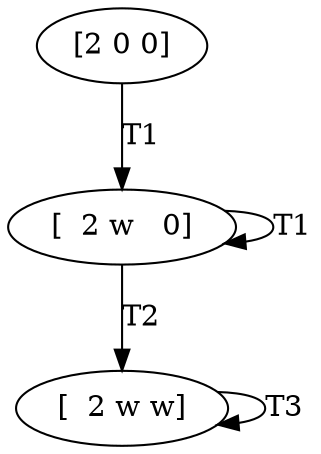 // Reach Graph
strict digraph {
	size="8,5"
	"[2 0 0]" [label="[2 0 0]"]
	"[  2 w   0]" [label="[  2 w   0]"]
	"[2 0 0]" -> "[  2 w   0]" [label=T1]
	"[  2 w   0]" [label="[  2 w   0]"]
	"[  2 w   0]" [label="[  2 w   0]"]
	"[  2 w   0]" -> "[  2 w   0]" [label=T1]
	"[  2 w w]" [label="[  2 w w]"]
	"[  2 w   0]" -> "[  2 w w]" [label=T2]
	"[  2 w w]" [label="[  2 w w]"]
	"[  2 w w]" [label="[  2 w w]"]
	"[  2 w w]" -> "[  2 w w]" [label=T1]
	"[  2 w w]" [label="[  2 w w]"]
	"[  2 w w]" -> "[  2 w w]" [label=T2]
	"[  2 w w]" [label="[  2 w w]"]
	"[  2 w w]" -> "[  2 w w]" [label=T3]
}
